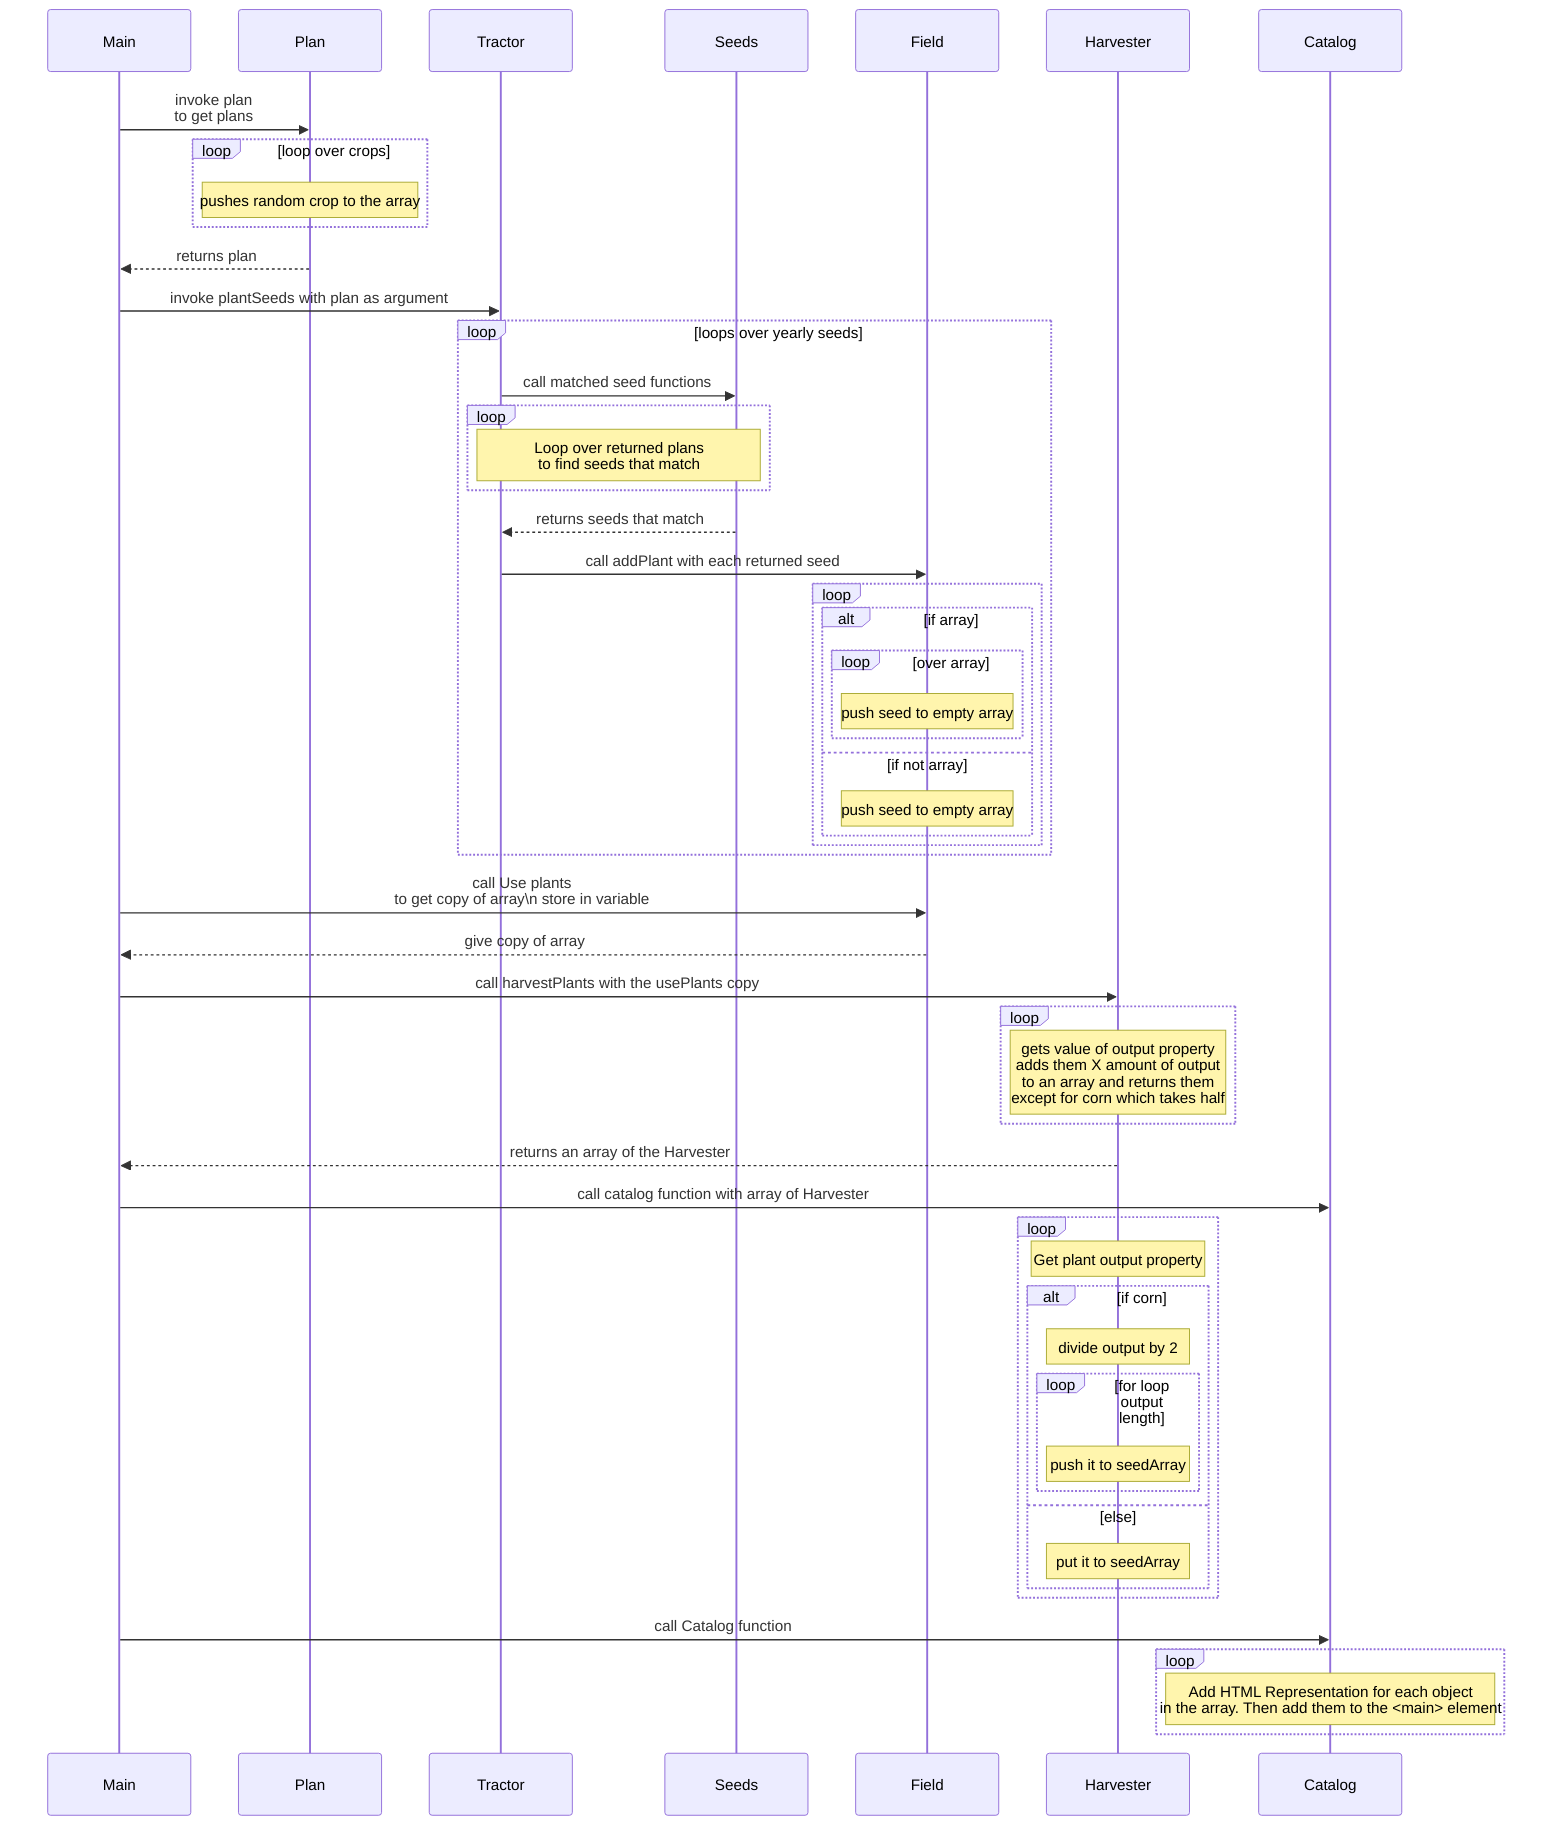 sequenceDiagram
Main ->> Plan: invoke plan<br/>to get plans

loop loop over crops

    Note over Plan: pushes random crop to the array

end


Plan -->> Main: returns plan

Main ->> Tractor: invoke plantSeeds with plan as argument

loop loops over yearly seeds

    Tractor ->> Seeds: call matched seed functions

    loop

        Note over Seeds,Tractor:Loop over returned plans<br/> to find seeds that match

    end

    Seeds -->> Tractor: returns seeds that match

    Tractor ->> Field: call addPlant with each returned seed

    loop 
        alt if array
            loop over array
            Note over Field: push seed to empty array
            end
        else if not array
            Note over Field: push seed to empty array
        end
    end

end


Main ->> Field: call Use plants<br/> to get copy of array\n store in variable
Field -->> Main: give copy of array

Main ->> Harvester: call harvestPlants with the usePlants copy

loop
    Note over Harvester: gets value of output property<br/> adds them X amount of output<br/>to an array and returns them<br/> except for corn which takes half
end

Harvester -->> Main: returns an array of the Harvester

Main ->> Catalog: call catalog function with array of Harvester

loop
    Note over Harvester:Get plant output property

    alt if corn
        Note over Harvester: divide output by 2
        loop for loop output length
            Note over Harvester: push it to seedArray
        end
    else else
        Note over Harvester: put it to seedArray
    end
end

Main ->> Catalog: call Catalog function
loop
    Note over Catalog: Add HTML Representation for each object<br/>in the array. Then add them to the <main> element
end